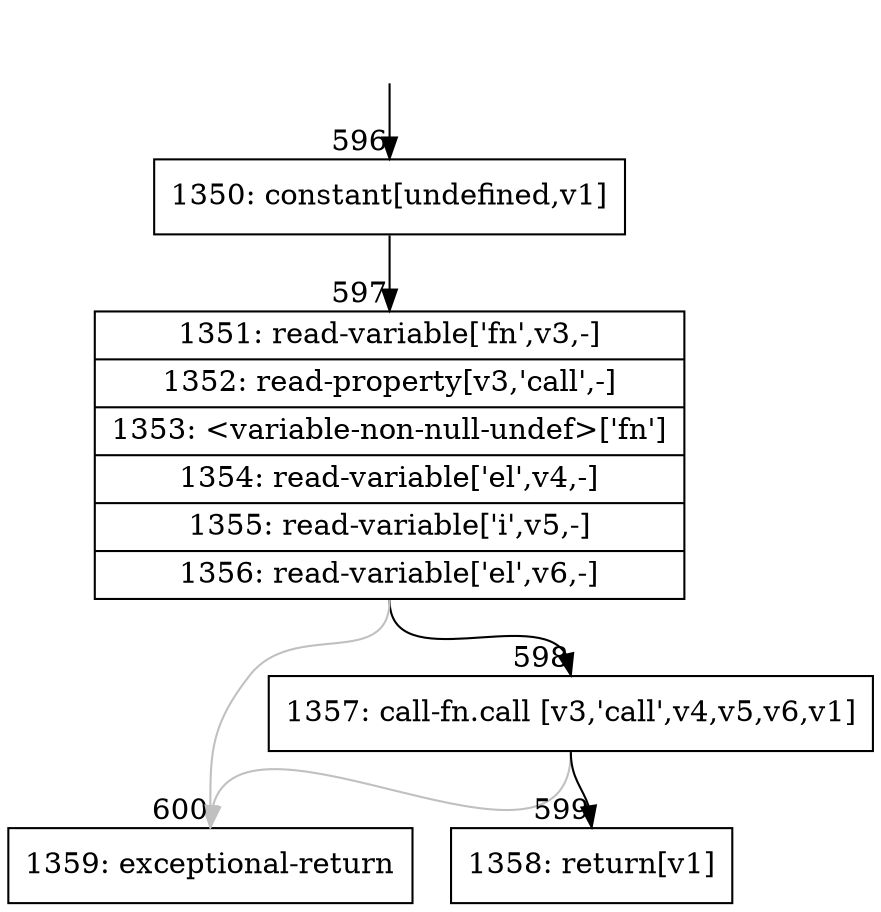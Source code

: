 digraph {
rankdir="TD"
BB_entry50[shape=none,label=""];
BB_entry50 -> BB596 [tailport=s, headport=n, headlabel="    596"]
BB596 [shape=record label="{1350: constant[undefined,v1]}" ] 
BB596 -> BB597 [tailport=s, headport=n, headlabel="      597"]
BB597 [shape=record label="{1351: read-variable['fn',v3,-]|1352: read-property[v3,'call',-]|1353: \<variable-non-null-undef\>['fn']|1354: read-variable['el',v4,-]|1355: read-variable['i',v5,-]|1356: read-variable['el',v6,-]}" ] 
BB597 -> BB598 [tailport=s, headport=n, headlabel="      598"]
BB597 -> BB600 [tailport=s, headport=n, color=gray, headlabel="      600"]
BB598 [shape=record label="{1357: call-fn.call [v3,'call',v4,v5,v6,v1]}" ] 
BB598 -> BB599 [tailport=s, headport=n, headlabel="      599"]
BB598 -> BB600 [tailport=s, headport=n, color=gray]
BB599 [shape=record label="{1358: return[v1]}" ] 
BB600 [shape=record label="{1359: exceptional-return}" ] 
//#$~ 399
}
